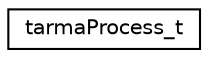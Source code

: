 digraph "Graphical Class Hierarchy"
{
 // LATEX_PDF_SIZE
  edge [fontname="Helvetica",fontsize="10",labelfontname="Helvetica",labelfontsize="10"];
  node [fontname="Helvetica",fontsize="10",shape=record];
  rankdir="LR";
  Node0 [label="tarmaProcess_t",height=0.2,width=0.4,color="black", fillcolor="white", style="filled",URL="$structtarmaProcess__t.html",tooltip=" "];
}

